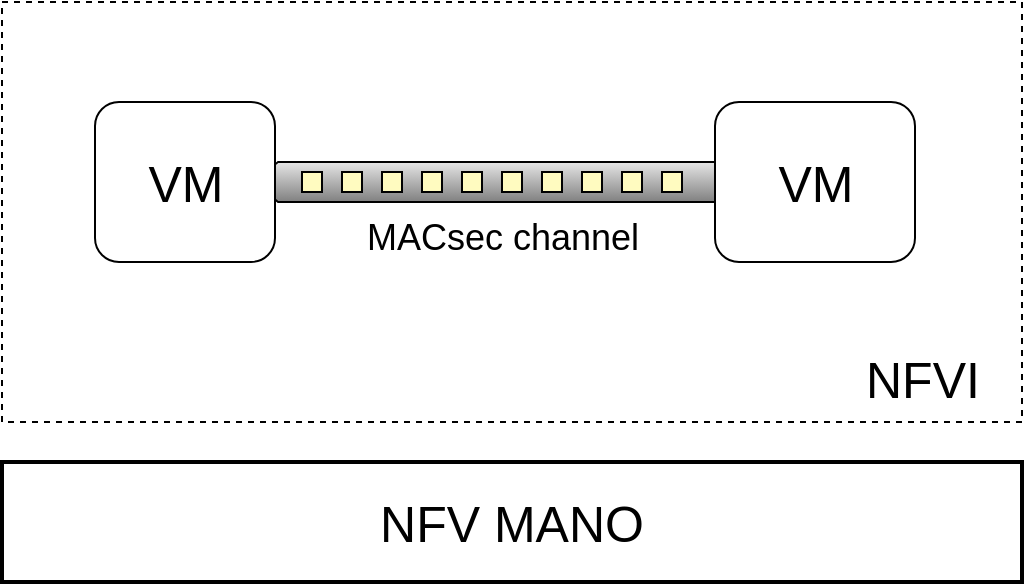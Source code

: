 <mxfile version="10.9.8" type="github"><diagram id="0PhkyZh6pTqeAU5DWifH" name="Page-1"><mxGraphModel dx="2253" dy="741" grid="1" gridSize="10" guides="1" tooltips="1" connect="1" arrows="1" fold="1" page="1" pageScale="1" pageWidth="827" pageHeight="1169" math="0" shadow="0"><root><mxCell id="0"/><mxCell id="1" parent="0"/><mxCell id="wKzrwK8omsFbbwGm3UPk-3" value="" style="rounded=0;whiteSpace=wrap;html=1;dashed=1;" vertex="1" parent="1"><mxGeometry x="-40" y="160" width="510" height="210" as="geometry"/></mxCell><mxCell id="wKzrwK8omsFbbwGm3UPk-4" value="NFVI" style="text;html=1;resizable=0;points=[];autosize=1;align=left;verticalAlign=top;spacingTop=-4;fontSize=25;" vertex="1" parent="1"><mxGeometry x="390" y="331" width="70" height="30" as="geometry"/></mxCell><mxCell id="wKzrwK8omsFbbwGm3UPk-5" value="NFV MANO" style="rounded=0;whiteSpace=wrap;html=1;fontSize=25;strokeWidth=2;" vertex="1" parent="1"><mxGeometry x="-40" y="390" width="510" height="60" as="geometry"/></mxCell><mxCell id="wKzrwK8omsFbbwGm3UPk-7" value="" style="strokeWidth=1;outlineConnect=0;strokeColor=#000000;dashed=0;align=center;html=1;fontSize=8;shape=mxgraph.eip.dataChannel;verticalLabelPosition=bottom;labelBackgroundColor=#ffffff;verticalAlign=top;" vertex="1" parent="1"><mxGeometry x="90" y="240" width="240" height="20" as="geometry"/></mxCell><mxCell id="wKzrwK8omsFbbwGm3UPk-2" value="VM" style="rounded=1;whiteSpace=wrap;html=1;fontSize=25;" vertex="1" parent="1"><mxGeometry x="316.5" y="210" width="100" height="80" as="geometry"/></mxCell><mxCell id="wKzrwK8omsFbbwGm3UPk-1" value="VM" style="rounded=1;whiteSpace=wrap;html=1;fontSize=25;" vertex="1" parent="1"><mxGeometry x="6.5" y="210" width="90" height="80" as="geometry"/></mxCell><mxCell id="wKzrwK8omsFbbwGm3UPk-8" value="MACsec channel" style="text;html=1;resizable=0;points=[];autosize=1;align=center;verticalAlign=middle;spacingTop=-4;fontSize=18;" vertex="1" parent="1"><mxGeometry x="110" y="265" width="200" height="30" as="geometry"/></mxCell></root></mxGraphModel></diagram></mxfile>
